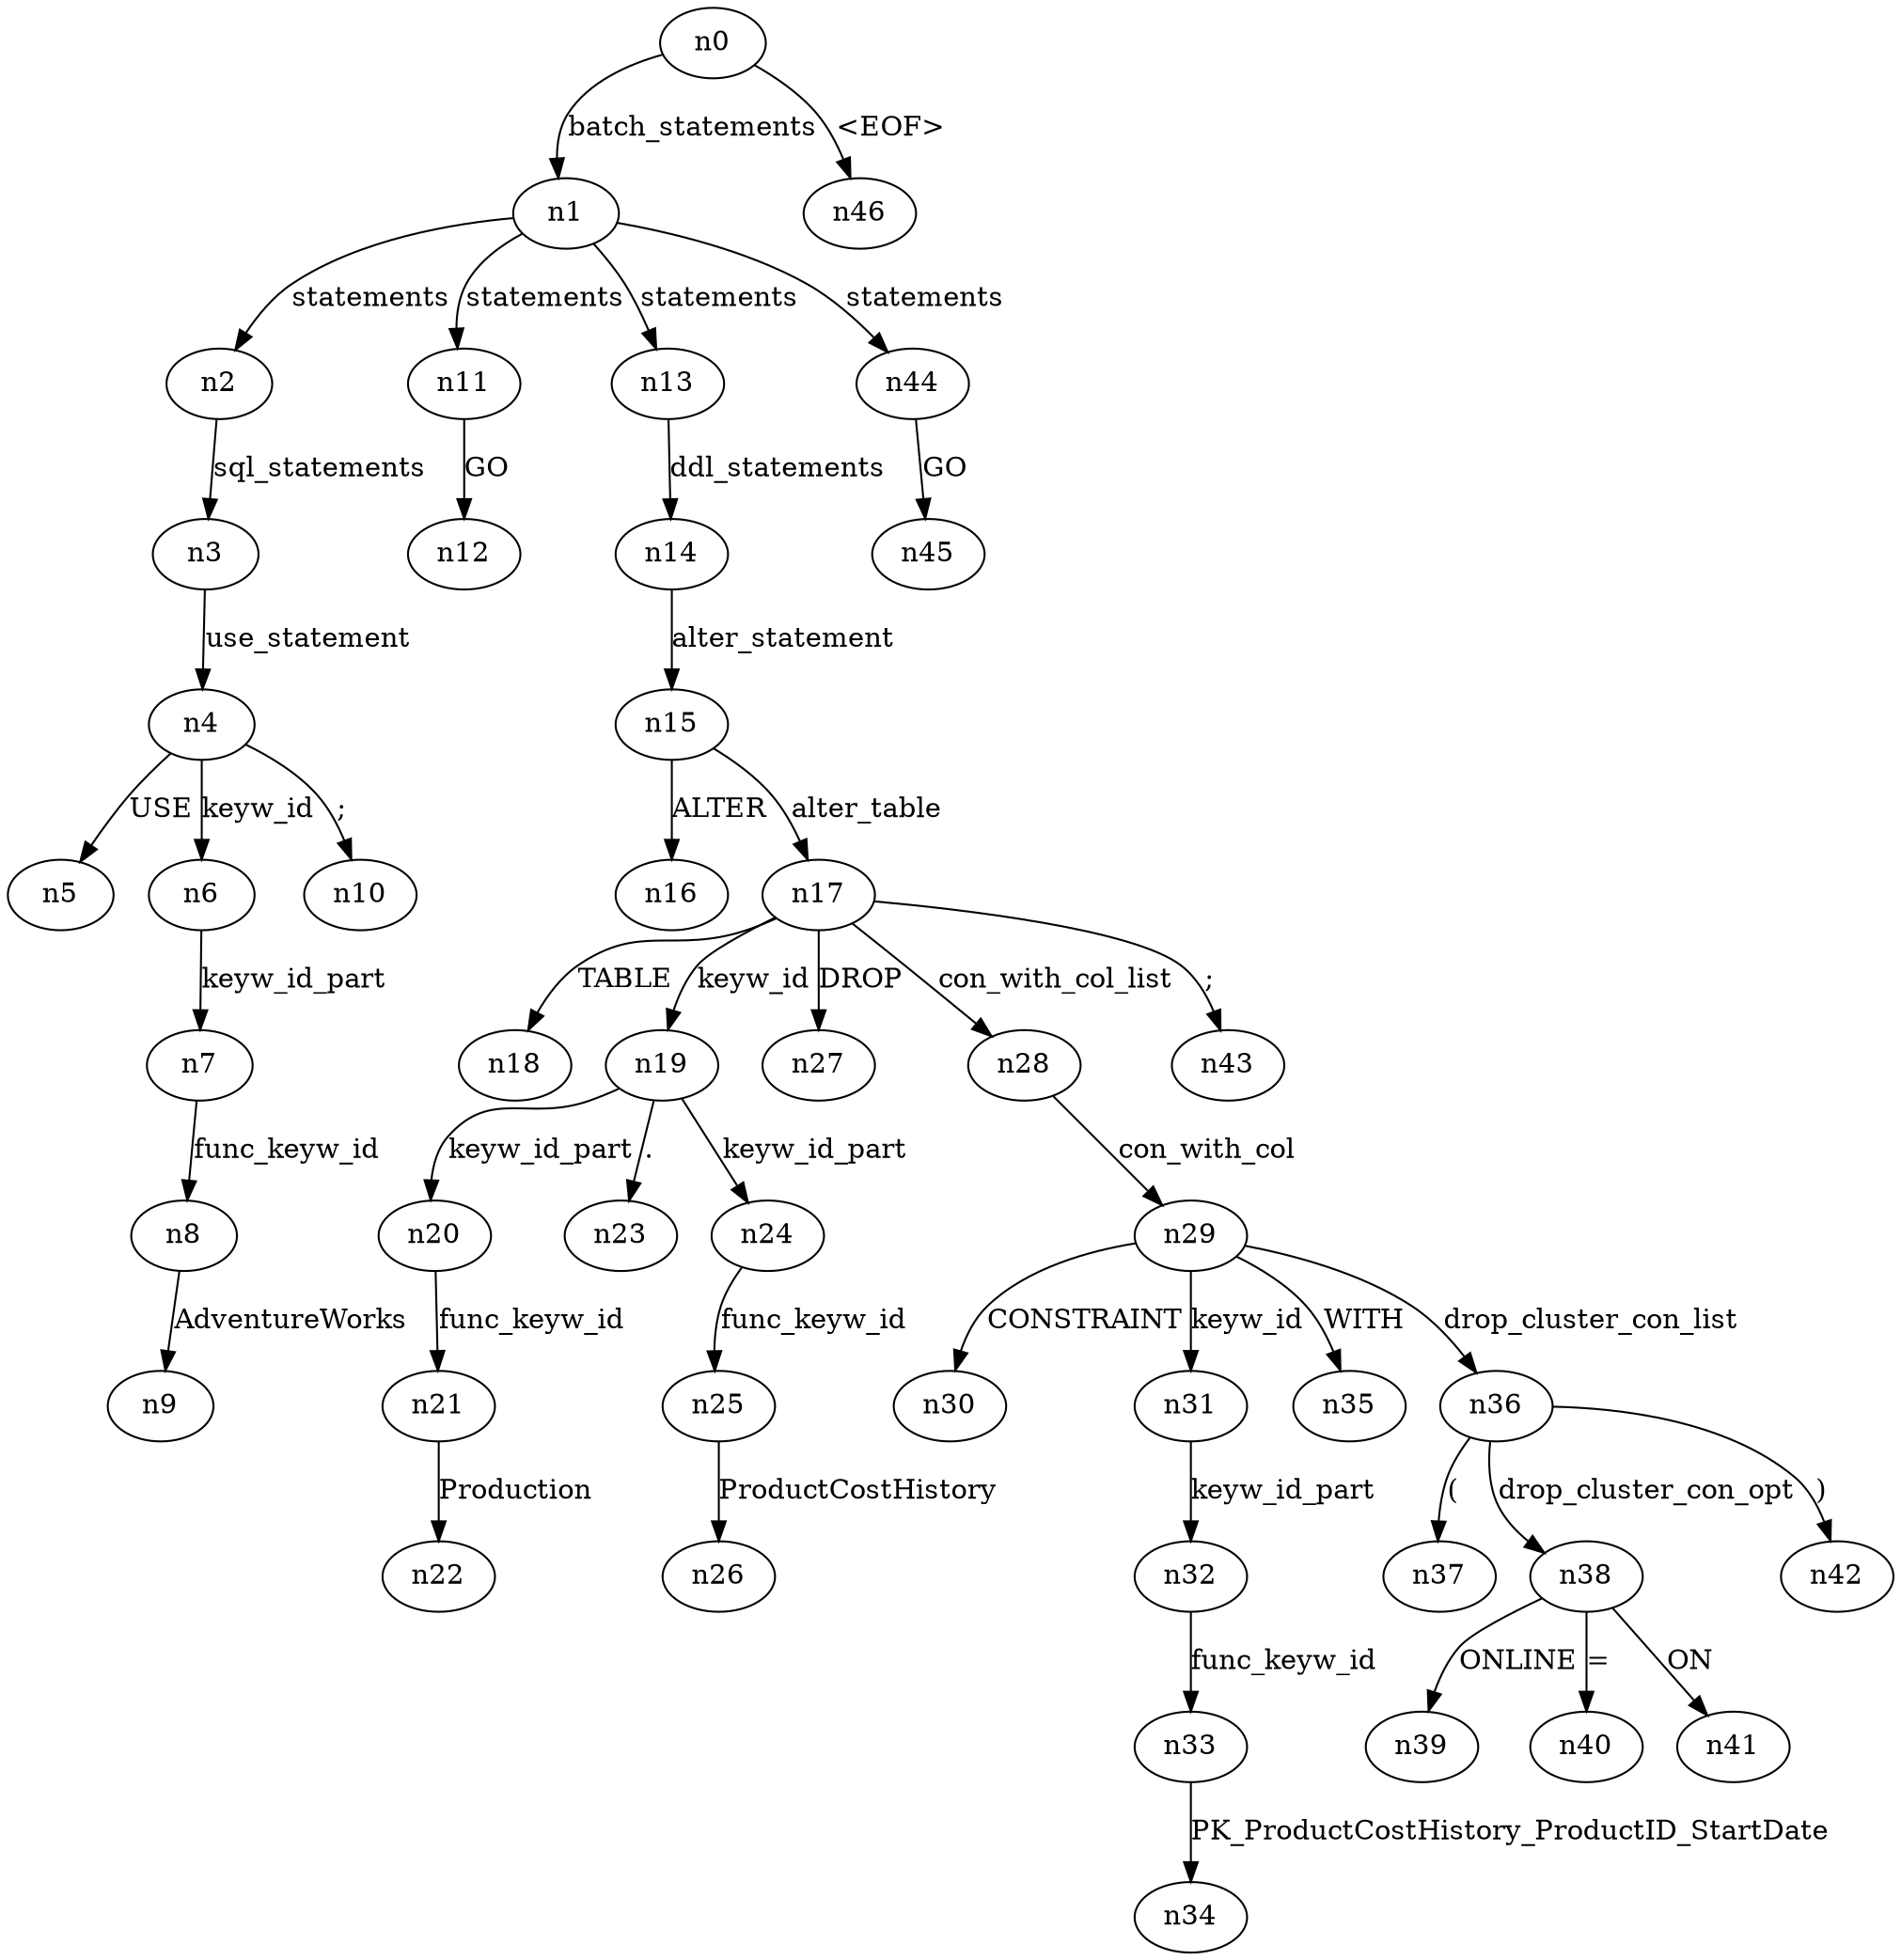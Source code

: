 digraph ParseTree {
  n0 -> n1 [label="batch_statements"];
  n1 -> n2 [label="statements"];
  n2 -> n3 [label="sql_statements"];
  n3 -> n4 [label="use_statement"];
  n4 -> n5 [label="USE"];
  n4 -> n6 [label="keyw_id"];
  n6 -> n7 [label="keyw_id_part"];
  n7 -> n8 [label="func_keyw_id"];
  n8 -> n9 [label="AdventureWorks"];
  n4 -> n10 [label=";"];
  n1 -> n11 [label="statements"];
  n11 -> n12 [label="GO"];
  n1 -> n13 [label="statements"];
  n13 -> n14 [label="ddl_statements"];
  n14 -> n15 [label="alter_statement"];
  n15 -> n16 [label="ALTER"];
  n15 -> n17 [label="alter_table"];
  n17 -> n18 [label="TABLE"];
  n17 -> n19 [label="keyw_id"];
  n19 -> n20 [label="keyw_id_part"];
  n20 -> n21 [label="func_keyw_id"];
  n21 -> n22 [label="Production"];
  n19 -> n23 [label="."];
  n19 -> n24 [label="keyw_id_part"];
  n24 -> n25 [label="func_keyw_id"];
  n25 -> n26 [label="ProductCostHistory"];
  n17 -> n27 [label="DROP"];
  n17 -> n28 [label="con_with_col_list"];
  n28 -> n29 [label="con_with_col"];
  n29 -> n30 [label="CONSTRAINT"];
  n29 -> n31 [label="keyw_id"];
  n31 -> n32 [label="keyw_id_part"];
  n32 -> n33 [label="func_keyw_id"];
  n33 -> n34 [label="PK_ProductCostHistory_ProductID_StartDate"];
  n29 -> n35 [label="WITH"];
  n29 -> n36 [label="drop_cluster_con_list"];
  n36 -> n37 [label="("];
  n36 -> n38 [label="drop_cluster_con_opt"];
  n38 -> n39 [label="ONLINE"];
  n38 -> n40 [label="="];
  n38 -> n41 [label="ON"];
  n36 -> n42 [label=")"];
  n17 -> n43 [label=";"];
  n1 -> n44 [label="statements"];
  n44 -> n45 [label="GO"];
  n0 -> n46 [label="<EOF>"];
}